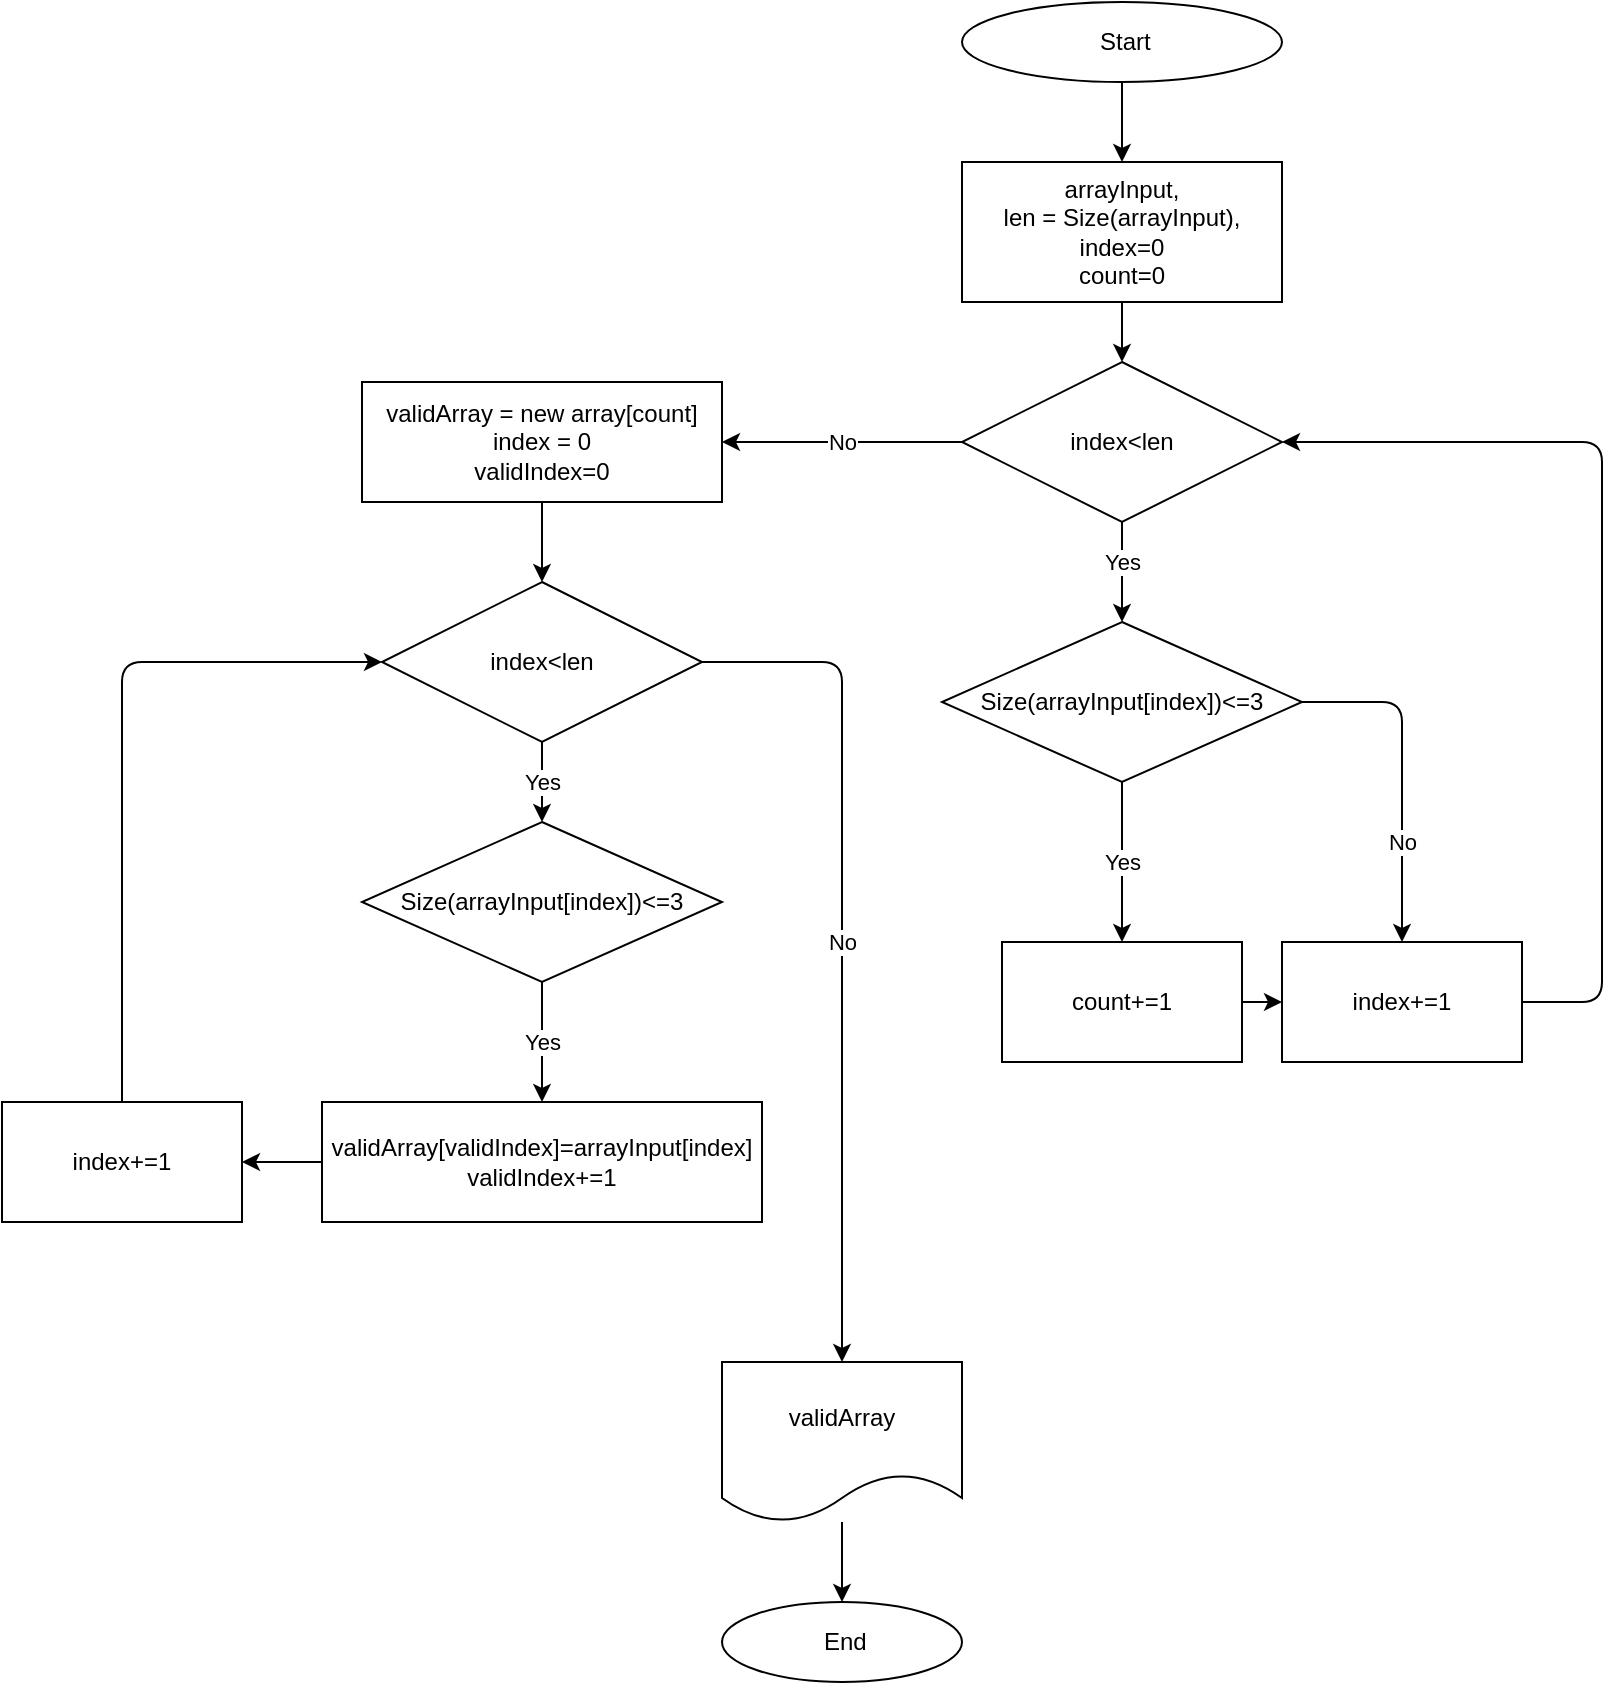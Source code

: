 <mxfile>
    <diagram id="sbnpSNfobUyQmx8_nfR6" name="Page-1">
        <mxGraphModel dx="1559" dy="1129" grid="1" gridSize="10" guides="1" tooltips="1" connect="1" arrows="1" fold="1" page="1" pageScale="1" pageWidth="827" pageHeight="1169" math="0" shadow="0">
            <root>
                <mxCell id="0"/>
                <mxCell id="1" parent="0"/>
                <mxCell id="3" style="edgeStyle=none;html=1;" parent="1" source="2" target="4" edge="1">
                    <mxGeometry relative="1" as="geometry">
                        <mxPoint x="570" y="150" as="targetPoint"/>
                    </mxGeometry>
                </mxCell>
                <mxCell id="2" value="&amp;nbsp;Start" style="ellipse;whiteSpace=wrap;html=1;" parent="1" vertex="1">
                    <mxGeometry x="490" y="70" width="160" height="40" as="geometry"/>
                </mxCell>
                <mxCell id="5" style="edgeStyle=none;html=1;" parent="1" source="4" target="6" edge="1">
                    <mxGeometry relative="1" as="geometry">
                        <mxPoint x="570" y="250" as="targetPoint"/>
                    </mxGeometry>
                </mxCell>
                <mxCell id="4" value="arrayInput,&lt;br&gt;len = Size(arrayInput),&lt;br&gt;index=0&lt;br&gt;count=0&lt;br&gt;" style="rounded=0;whiteSpace=wrap;html=1;" parent="1" vertex="1">
                    <mxGeometry x="490" y="150" width="160" height="70" as="geometry"/>
                </mxCell>
                <mxCell id="8" value="" style="edgeStyle=none;html=1;" parent="1" source="6" target="9" edge="1">
                    <mxGeometry relative="1" as="geometry">
                        <mxPoint x="570" y="370" as="targetPoint"/>
                    </mxGeometry>
                </mxCell>
                <mxCell id="58" value="Yes" style="edgeLabel;html=1;align=center;verticalAlign=middle;resizable=0;points=[];" parent="8" vertex="1" connectable="0">
                    <mxGeometry x="0.4" y="1" relative="1" as="geometry">
                        <mxPoint x="-1" y="-15" as="offset"/>
                    </mxGeometry>
                </mxCell>
                <mxCell id="50" value="No" style="edgeStyle=none;html=1;entryX=1;entryY=0.5;entryDx=0;entryDy=0;" parent="1" source="6" target="54" edge="1">
                    <mxGeometry relative="1" as="geometry">
                        <mxPoint x="430" y="290" as="targetPoint"/>
                    </mxGeometry>
                </mxCell>
                <mxCell id="6" value="index&amp;lt;len" style="rhombus;whiteSpace=wrap;html=1;" parent="1" vertex="1">
                    <mxGeometry x="490" y="250" width="160" height="80" as="geometry"/>
                </mxCell>
                <mxCell id="11" value="Yes" style="edgeStyle=none;html=1;" parent="1" source="9" target="10" edge="1">
                    <mxGeometry relative="1" as="geometry"/>
                </mxCell>
                <mxCell id="16" value="No" style="edgeStyle=none;html=1;entryX=0.5;entryY=0;entryDx=0;entryDy=0;exitX=1;exitY=0.5;exitDx=0;exitDy=0;" parent="1" source="9" target="13" edge="1">
                    <mxGeometry x="0.412" relative="1" as="geometry">
                        <mxPoint x="830" y="440" as="targetPoint"/>
                        <Array as="points">
                            <mxPoint x="710" y="420"/>
                        </Array>
                        <mxPoint as="offset"/>
                    </mxGeometry>
                </mxCell>
                <mxCell id="9" value="Size(arrayInput[index])&amp;lt;=3" style="rhombus;whiteSpace=wrap;html=1;" parent="1" vertex="1">
                    <mxGeometry x="480" y="380" width="180" height="80" as="geometry"/>
                </mxCell>
                <mxCell id="14" value="" style="edgeStyle=none;html=1;" parent="1" source="10" target="13" edge="1">
                    <mxGeometry relative="1" as="geometry"/>
                </mxCell>
                <mxCell id="10" value="count+=1" style="whiteSpace=wrap;html=1;" parent="1" vertex="1">
                    <mxGeometry x="510" y="540" width="120" height="60" as="geometry"/>
                </mxCell>
                <mxCell id="18" value="" style="edgeStyle=none;html=1;entryX=1;entryY=0.5;entryDx=0;entryDy=0;exitX=1;exitY=0.5;exitDx=0;exitDy=0;" parent="1" source="13" target="6" edge="1">
                    <mxGeometry relative="1" as="geometry">
                        <mxPoint x="950" y="500" as="targetPoint"/>
                        <Array as="points">
                            <mxPoint x="810" y="570"/>
                            <mxPoint x="810" y="290"/>
                        </Array>
                    </mxGeometry>
                </mxCell>
                <mxCell id="13" value="index+=1" style="whiteSpace=wrap;html=1;" parent="1" vertex="1">
                    <mxGeometry x="650" y="540" width="120" height="60" as="geometry"/>
                </mxCell>
                <mxCell id="21" value="&amp;nbsp;End" style="ellipse;whiteSpace=wrap;html=1;" parent="1" vertex="1">
                    <mxGeometry x="370" y="870" width="120" height="40" as="geometry"/>
                </mxCell>
                <mxCell id="59" style="edgeStyle=none;html=1;exitX=0.5;exitY=1;exitDx=0;exitDy=0;entryX=0.5;entryY=0;entryDx=0;entryDy=0;" parent="1" source="54" target="56" edge="1">
                    <mxGeometry relative="1" as="geometry"/>
                </mxCell>
                <mxCell id="54" value="validArray = new array[count]&lt;br&gt;index = 0&lt;br&gt;validIndex=0" style="rounded=0;whiteSpace=wrap;html=1;" parent="1" vertex="1">
                    <mxGeometry x="190" y="260" width="180" height="60" as="geometry"/>
                </mxCell>
                <mxCell id="55" value="Yes" style="edgeStyle=none;html=1;" parent="1" source="56" target="57" edge="1">
                    <mxGeometry relative="1" as="geometry">
                        <mxPoint x="280" y="480" as="targetPoint"/>
                    </mxGeometry>
                </mxCell>
                <mxCell id="65" value="No" style="edgeStyle=none;html=1;exitX=1;exitY=0.5;exitDx=0;exitDy=0;entryX=0.5;entryY=0;entryDx=0;entryDy=0;" parent="1" source="56" target="66" edge="1">
                    <mxGeometry relative="1" as="geometry">
                        <mxPoint x="430" y="801" as="targetPoint"/>
                        <Array as="points">
                            <mxPoint x="430" y="400"/>
                        </Array>
                    </mxGeometry>
                </mxCell>
                <mxCell id="56" value="index&amp;lt;len" style="rhombus;whiteSpace=wrap;html=1;" parent="1" vertex="1">
                    <mxGeometry x="200" y="360" width="160" height="80" as="geometry"/>
                </mxCell>
                <mxCell id="61" value="Yes" style="edgeStyle=none;html=1;" parent="1" source="57" target="60" edge="1">
                    <mxGeometry relative="1" as="geometry"/>
                </mxCell>
                <mxCell id="57" value="Size(arrayInput[index])&amp;lt;=3" style="rhombus;whiteSpace=wrap;html=1;" parent="1" vertex="1">
                    <mxGeometry x="190" y="480" width="180" height="80" as="geometry"/>
                </mxCell>
                <mxCell id="63" value="" style="edgeStyle=none;html=1;" parent="1" source="60" target="62" edge="1">
                    <mxGeometry relative="1" as="geometry"/>
                </mxCell>
                <mxCell id="60" value="validArray[validIndex]=arrayInput[index]&lt;br&gt;validIndex+=1" style="whiteSpace=wrap;html=1;" parent="1" vertex="1">
                    <mxGeometry x="170" y="620" width="220" height="60" as="geometry"/>
                </mxCell>
                <mxCell id="64" style="edgeStyle=none;html=1;exitX=0.5;exitY=0;exitDx=0;exitDy=0;entryX=0;entryY=0.5;entryDx=0;entryDy=0;" parent="1" source="62" target="56" edge="1">
                    <mxGeometry relative="1" as="geometry">
                        <Array as="points">
                            <mxPoint x="70" y="400"/>
                        </Array>
                    </mxGeometry>
                </mxCell>
                <mxCell id="62" value="index+=1" style="whiteSpace=wrap;html=1;" parent="1" vertex="1">
                    <mxGeometry x="10" y="620" width="120" height="60" as="geometry"/>
                </mxCell>
                <mxCell id="67" value="" style="edgeStyle=none;html=1;" parent="1" source="66" target="21" edge="1">
                    <mxGeometry relative="1" as="geometry"/>
                </mxCell>
                <mxCell id="66" value="validArray" style="shape=document;whiteSpace=wrap;html=1;boundedLbl=1;" parent="1" vertex="1">
                    <mxGeometry x="370" y="750" width="120" height="80" as="geometry"/>
                </mxCell>
            </root>
        </mxGraphModel>
    </diagram>
</mxfile>